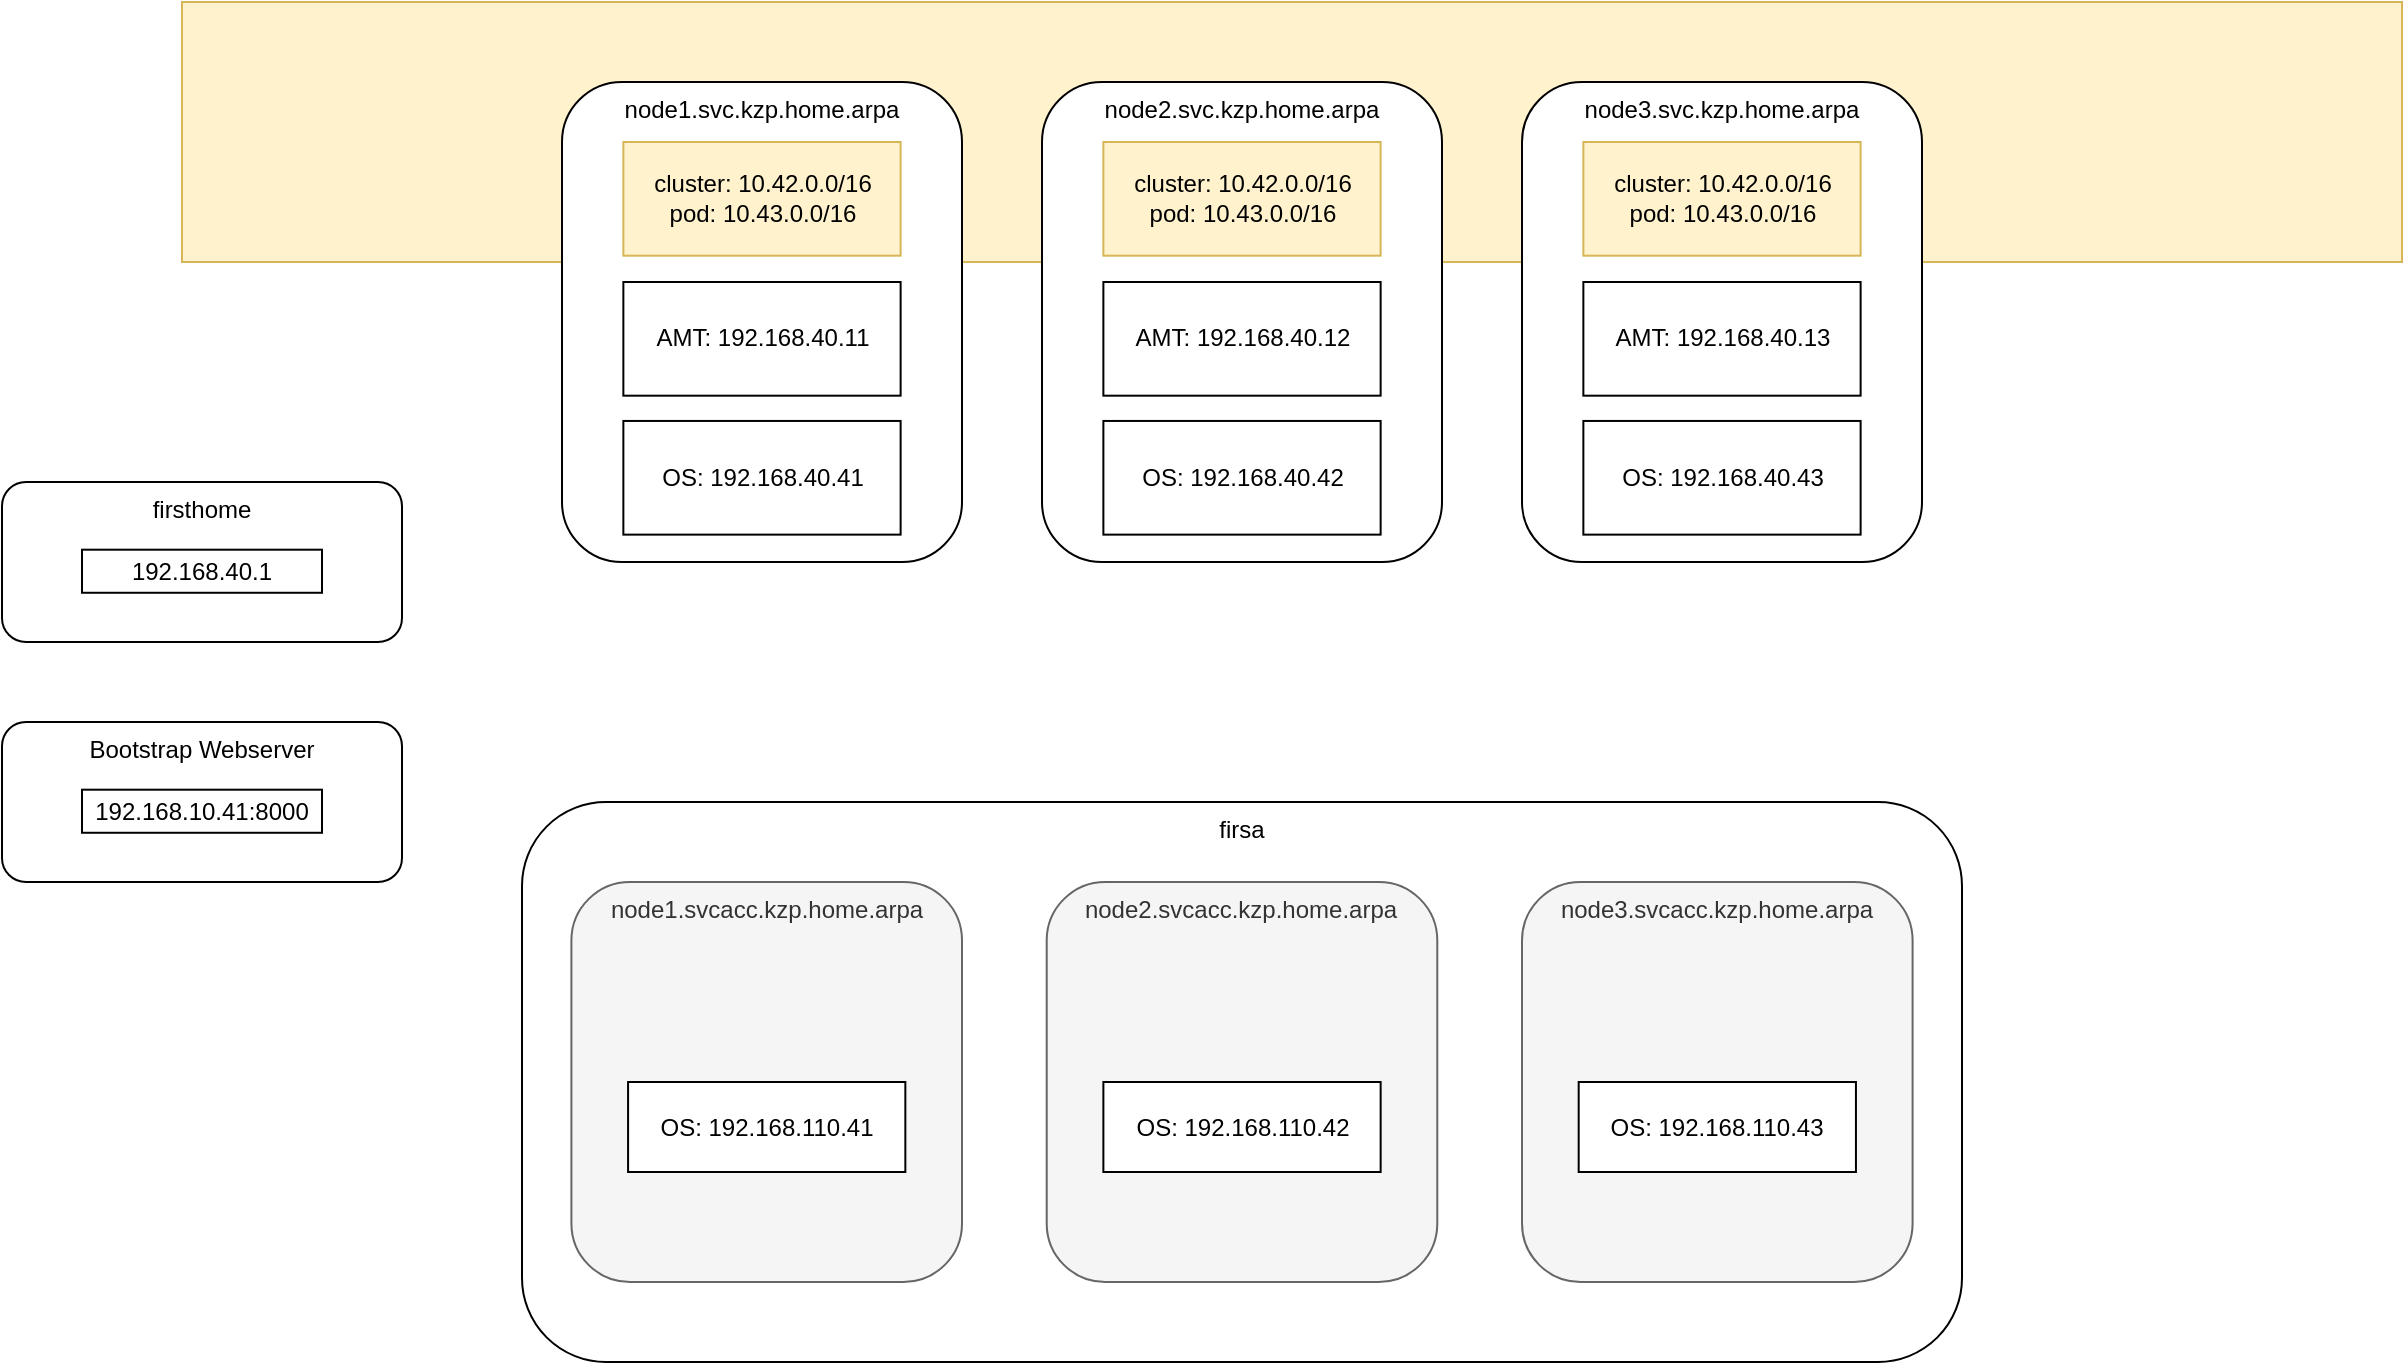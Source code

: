<mxfile version="20.3.0" type="device"><diagram id="A9oSVWugVv68Zk7BRWk-" name="Page-1"><mxGraphModel dx="1422" dy="993" grid="1" gridSize="10" guides="1" tooltips="1" connect="1" arrows="1" fold="0" page="1" pageScale="1" pageWidth="1169" pageHeight="827" math="0" shadow="0"><root><mxCell id="0"/><mxCell id="1" parent="0"/><mxCell id="yti2huY_YcnXWcyKX9M5-26" value="" style="rounded=0;whiteSpace=wrap;html=1;fillColor=#fff2cc;strokeColor=#d6b656;" vertex="1" parent="1"><mxGeometry x="130" y="40" width="1110" height="130" as="geometry"/></mxCell><mxCell id="yti2huY_YcnXWcyKX9M5-2" value="firsthome" style="rounded=1;whiteSpace=wrap;html=1;verticalAlign=top;container=1;" vertex="1" parent="1"><mxGeometry x="40" y="280" width="200" height="80" as="geometry"/></mxCell><mxCell id="yti2huY_YcnXWcyKX9M5-12" value="192.168.40.1" style="rounded=0;whiteSpace=wrap;html=1;" vertex="1" parent="yti2huY_YcnXWcyKX9M5-2"><mxGeometry x="40" y="33.846" width="120" height="21.538" as="geometry"/></mxCell><mxCell id="yti2huY_YcnXWcyKX9M5-3" value="node1.svc.kzp.home.arpa" style="rounded=1;whiteSpace=wrap;html=1;align=center;verticalAlign=top;container=1;" vertex="1" parent="1"><mxGeometry x="320" y="80" width="200" height="240" as="geometry"/></mxCell><mxCell id="yti2huY_YcnXWcyKX9M5-6" value="AMT: 192.168.40.11" style="rounded=0;whiteSpace=wrap;html=1;" vertex="1" parent="yti2huY_YcnXWcyKX9M5-3"><mxGeometry x="30.68" y="99.999" width="138.63" height="56.842" as="geometry"/></mxCell><mxCell id="yti2huY_YcnXWcyKX9M5-7" value="OS: 192.168.40.41" style="rounded=0;whiteSpace=wrap;html=1;" vertex="1" parent="yti2huY_YcnXWcyKX9M5-3"><mxGeometry x="30.68" y="169.473" width="138.63" height="56.842" as="geometry"/></mxCell><mxCell id="yti2huY_YcnXWcyKX9M5-23" value="cluster: 10.42.0.0/16&lt;br&gt;pod: 10.43.0.0/16" style="rounded=0;whiteSpace=wrap;html=1;fillColor=#fff2cc;strokeColor=#d6b656;" vertex="1" parent="yti2huY_YcnXWcyKX9M5-3"><mxGeometry x="30.68" y="29.999" width="138.63" height="56.842" as="geometry"/></mxCell><mxCell id="yti2huY_YcnXWcyKX9M5-4" value="node2.svc.kzp.home.arpa" style="rounded=1;whiteSpace=wrap;html=1;align=center;verticalAlign=top;container=1;" vertex="1" parent="1"><mxGeometry x="560" y="80" width="200" height="240" as="geometry"/></mxCell><mxCell id="yti2huY_YcnXWcyKX9M5-8" value="AMT: 192.168.40.12" style="rounded=0;whiteSpace=wrap;html=1;" vertex="1" parent="yti2huY_YcnXWcyKX9M5-4"><mxGeometry x="30.69" y="99.999" width="138.63" height="56.842" as="geometry"/></mxCell><mxCell id="yti2huY_YcnXWcyKX9M5-9" value="OS: 192.168.40.42" style="rounded=0;whiteSpace=wrap;html=1;" vertex="1" parent="yti2huY_YcnXWcyKX9M5-4"><mxGeometry x="30.69" y="169.473" width="138.63" height="56.842" as="geometry"/></mxCell><mxCell id="yti2huY_YcnXWcyKX9M5-24" value="cluster: 10.42.0.0/16&lt;br&gt;pod: 10.43.0.0/16" style="rounded=0;whiteSpace=wrap;html=1;fillColor=#fff2cc;strokeColor=#d6b656;" vertex="1" parent="yti2huY_YcnXWcyKX9M5-4"><mxGeometry x="30.68" y="29.999" width="138.63" height="56.842" as="geometry"/></mxCell><mxCell id="yti2huY_YcnXWcyKX9M5-5" value="node3.svc.kzp.home.arpa" style="rounded=1;whiteSpace=wrap;html=1;align=center;verticalAlign=top;container=1;" vertex="1" parent="1"><mxGeometry x="800" y="80" width="200" height="240" as="geometry"/></mxCell><mxCell id="yti2huY_YcnXWcyKX9M5-10" value="AMT: 192.168.40.13" style="rounded=0;whiteSpace=wrap;html=1;" vertex="1" parent="yti2huY_YcnXWcyKX9M5-5"><mxGeometry x="30.68" y="99.999" width="138.63" height="56.842" as="geometry"/></mxCell><mxCell id="yti2huY_YcnXWcyKX9M5-11" value="OS: 192.168.40.43" style="rounded=0;whiteSpace=wrap;html=1;" vertex="1" parent="yti2huY_YcnXWcyKX9M5-5"><mxGeometry x="30.68" y="169.473" width="138.63" height="56.842" as="geometry"/></mxCell><mxCell id="yti2huY_YcnXWcyKX9M5-25" value="cluster: 10.42.0.0/16&lt;br&gt;pod: 10.43.0.0/16" style="rounded=0;whiteSpace=wrap;html=1;fillColor=#fff2cc;strokeColor=#d6b656;" vertex="1" parent="yti2huY_YcnXWcyKX9M5-5"><mxGeometry x="30.68" y="29.999" width="138.63" height="56.842" as="geometry"/></mxCell><mxCell id="yti2huY_YcnXWcyKX9M5-13" value="Bootstrap Webserver" style="rounded=1;whiteSpace=wrap;html=1;verticalAlign=top;container=1;" vertex="1" parent="1"><mxGeometry x="40" y="400" width="200" height="80" as="geometry"/></mxCell><mxCell id="yti2huY_YcnXWcyKX9M5-14" value="192.168.10.41:8000" style="rounded=0;whiteSpace=wrap;html=1;" vertex="1" parent="yti2huY_YcnXWcyKX9M5-13"><mxGeometry x="40" y="33.846" width="120" height="21.538" as="geometry"/></mxCell><mxCell id="yti2huY_YcnXWcyKX9M5-15" value="firsa" style="rounded=1;whiteSpace=wrap;html=1;verticalAlign=top;container=1;" vertex="1" parent="1"><mxGeometry x="300" y="440" width="720" height="280" as="geometry"/></mxCell><mxCell id="yti2huY_YcnXWcyKX9M5-16" value="node1.svcacc.kzp.home.arpa" style="rounded=1;whiteSpace=wrap;html=1;verticalAlign=top;fillColor=#f5f5f5;fontColor=#333333;strokeColor=#666666;" vertex="1" parent="yti2huY_YcnXWcyKX9M5-15"><mxGeometry x="24.7" y="40" width="195.3" height="200" as="geometry"/></mxCell><mxCell id="yti2huY_YcnXWcyKX9M5-18" value="node2.svcacc.kzp.home.arpa" style="rounded=1;whiteSpace=wrap;html=1;verticalAlign=top;fillColor=#f5f5f5;fontColor=#333333;strokeColor=#666666;" vertex="1" parent="yti2huY_YcnXWcyKX9M5-15"><mxGeometry x="262.35" y="40" width="195.3" height="200" as="geometry"/></mxCell><mxCell id="yti2huY_YcnXWcyKX9M5-19" value="node3.svcacc.kzp.home.arpa" style="rounded=1;whiteSpace=wrap;html=1;verticalAlign=top;fillColor=#f5f5f5;fontColor=#333333;strokeColor=#666666;" vertex="1" parent="yti2huY_YcnXWcyKX9M5-15"><mxGeometry x="500" y="40" width="195.3" height="200" as="geometry"/></mxCell><mxCell id="yti2huY_YcnXWcyKX9M5-20" value="OS: 192.168.110.41" style="rounded=0;whiteSpace=wrap;html=1;" vertex="1" parent="yti2huY_YcnXWcyKX9M5-15"><mxGeometry x="53.04" y="140" width="138.63" height="45" as="geometry"/></mxCell><mxCell id="yti2huY_YcnXWcyKX9M5-21" value="OS: 192.168.110.42" style="rounded=0;whiteSpace=wrap;html=1;" vertex="1" parent="yti2huY_YcnXWcyKX9M5-15"><mxGeometry x="290.69" y="140" width="138.63" height="45" as="geometry"/></mxCell><mxCell id="yti2huY_YcnXWcyKX9M5-22" value="OS: 192.168.110.43" style="rounded=0;whiteSpace=wrap;html=1;" vertex="1" parent="yti2huY_YcnXWcyKX9M5-15"><mxGeometry x="528.34" y="140" width="138.63" height="45" as="geometry"/></mxCell></root></mxGraphModel></diagram></mxfile>